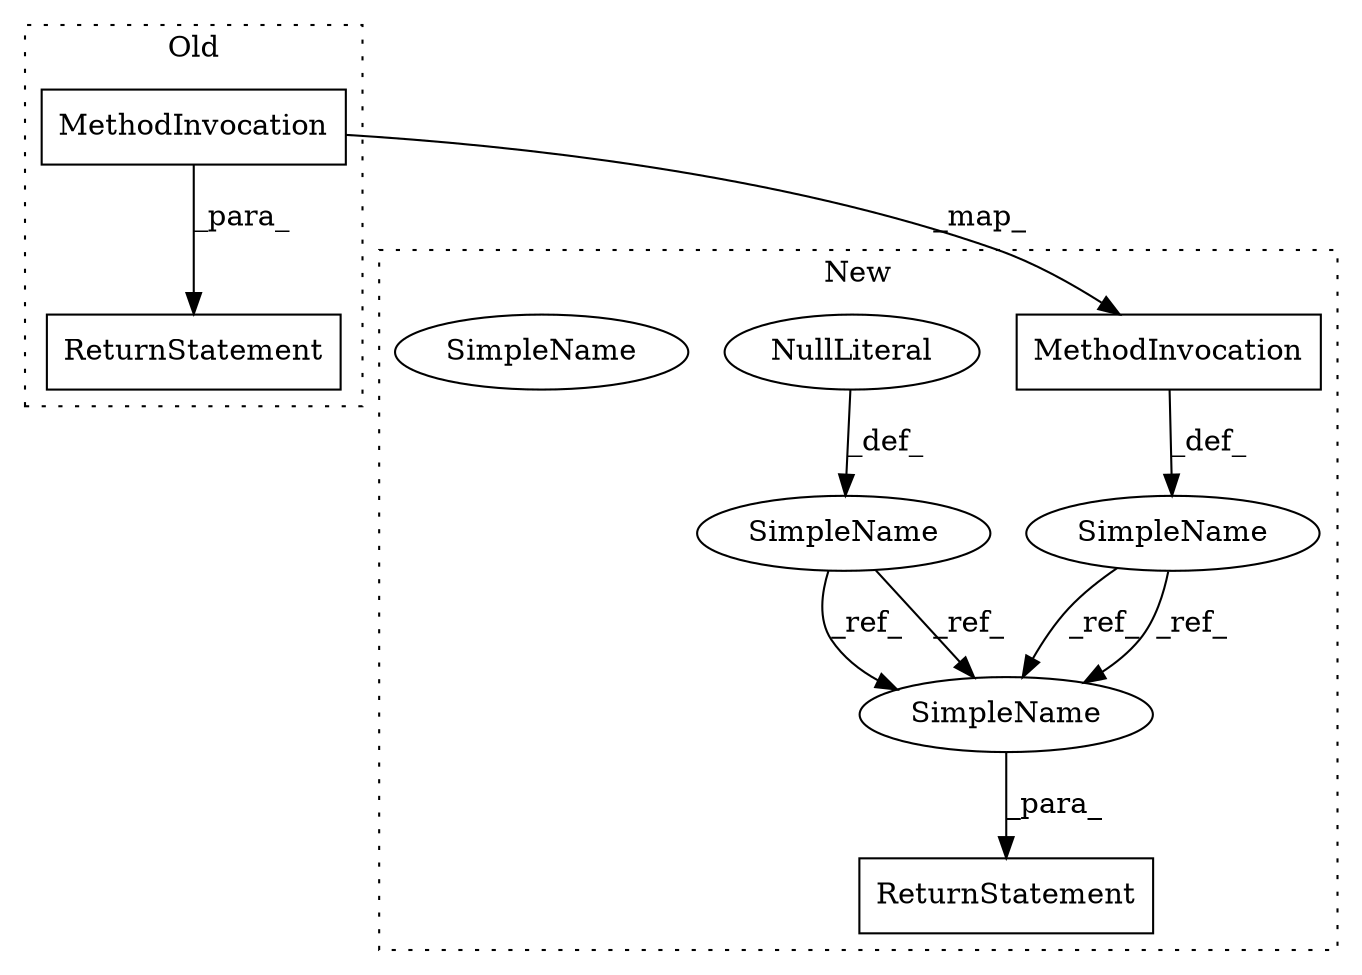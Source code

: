 digraph G {
subgraph cluster0 {
1 [label="MethodInvocation" a="32" s="9883,9959" l="7,1" shape="box"];
4 [label="ReturnStatement" a="41" s="9871" l="7" shape="box"];
label = "Old";
style="dotted";
}
subgraph cluster1 {
2 [label="MethodInvocation" a="32" s="10324,10400" l="7,1" shape="box"];
3 [label="NullLiteral" a="33" s="10275" l="4" shape="ellipse"];
5 [label="ReturnStatement" a="41" s="10532" l="7" shape="box"];
6 [label="SimpleName" a="42" s="10539" l="9" shape="ellipse"];
7 [label="SimpleName" a="42" s="10307" l="9" shape="ellipse"];
8 [label="SimpleName" a="42" s="10539" l="9" shape="ellipse"];
9 [label="SimpleName" a="42" s="10263" l="9" shape="ellipse"];
label = "New";
style="dotted";
}
1 -> 4 [label="_para_"];
1 -> 2 [label="_map_"];
2 -> 7 [label="_def_"];
3 -> 9 [label="_def_"];
7 -> 8 [label="_ref_"];
7 -> 8 [label="_ref_"];
8 -> 5 [label="_para_"];
9 -> 8 [label="_ref_"];
9 -> 8 [label="_ref_"];
}